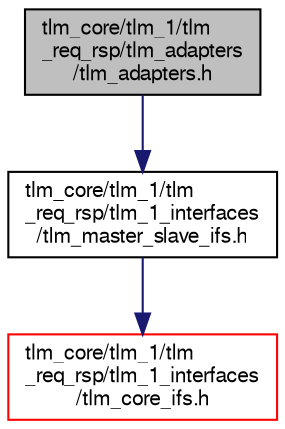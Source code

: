 digraph "tlm_core/tlm_1/tlm_req_rsp/tlm_adapters/tlm_adapters.h"
{
  edge [fontname="FreeSans",fontsize="10",labelfontname="FreeSans",labelfontsize="10"];
  node [fontname="FreeSans",fontsize="10",shape=record];
  Node0 [label="tlm_core/tlm_1/tlm\l_req_rsp/tlm_adapters\l/tlm_adapters.h",height=0.2,width=0.4,color="black", fillcolor="grey75", style="filled", fontcolor="black"];
  Node0 -> Node1 [color="midnightblue",fontsize="10",style="solid",fontname="FreeSans"];
  Node1 [label="tlm_core/tlm_1/tlm\l_req_rsp/tlm_1_interfaces\l/tlm_master_slave_ifs.h",height=0.2,width=0.4,color="black", fillcolor="white", style="filled",URL="$a00701.html"];
  Node1 -> Node2 [color="midnightblue",fontsize="10",style="solid",fontname="FreeSans"];
  Node2 [label="tlm_core/tlm_1/tlm\l_req_rsp/tlm_1_interfaces\l/tlm_core_ifs.h",height=0.2,width=0.4,color="red", fillcolor="white", style="filled",URL="$a00695.html"];
}
